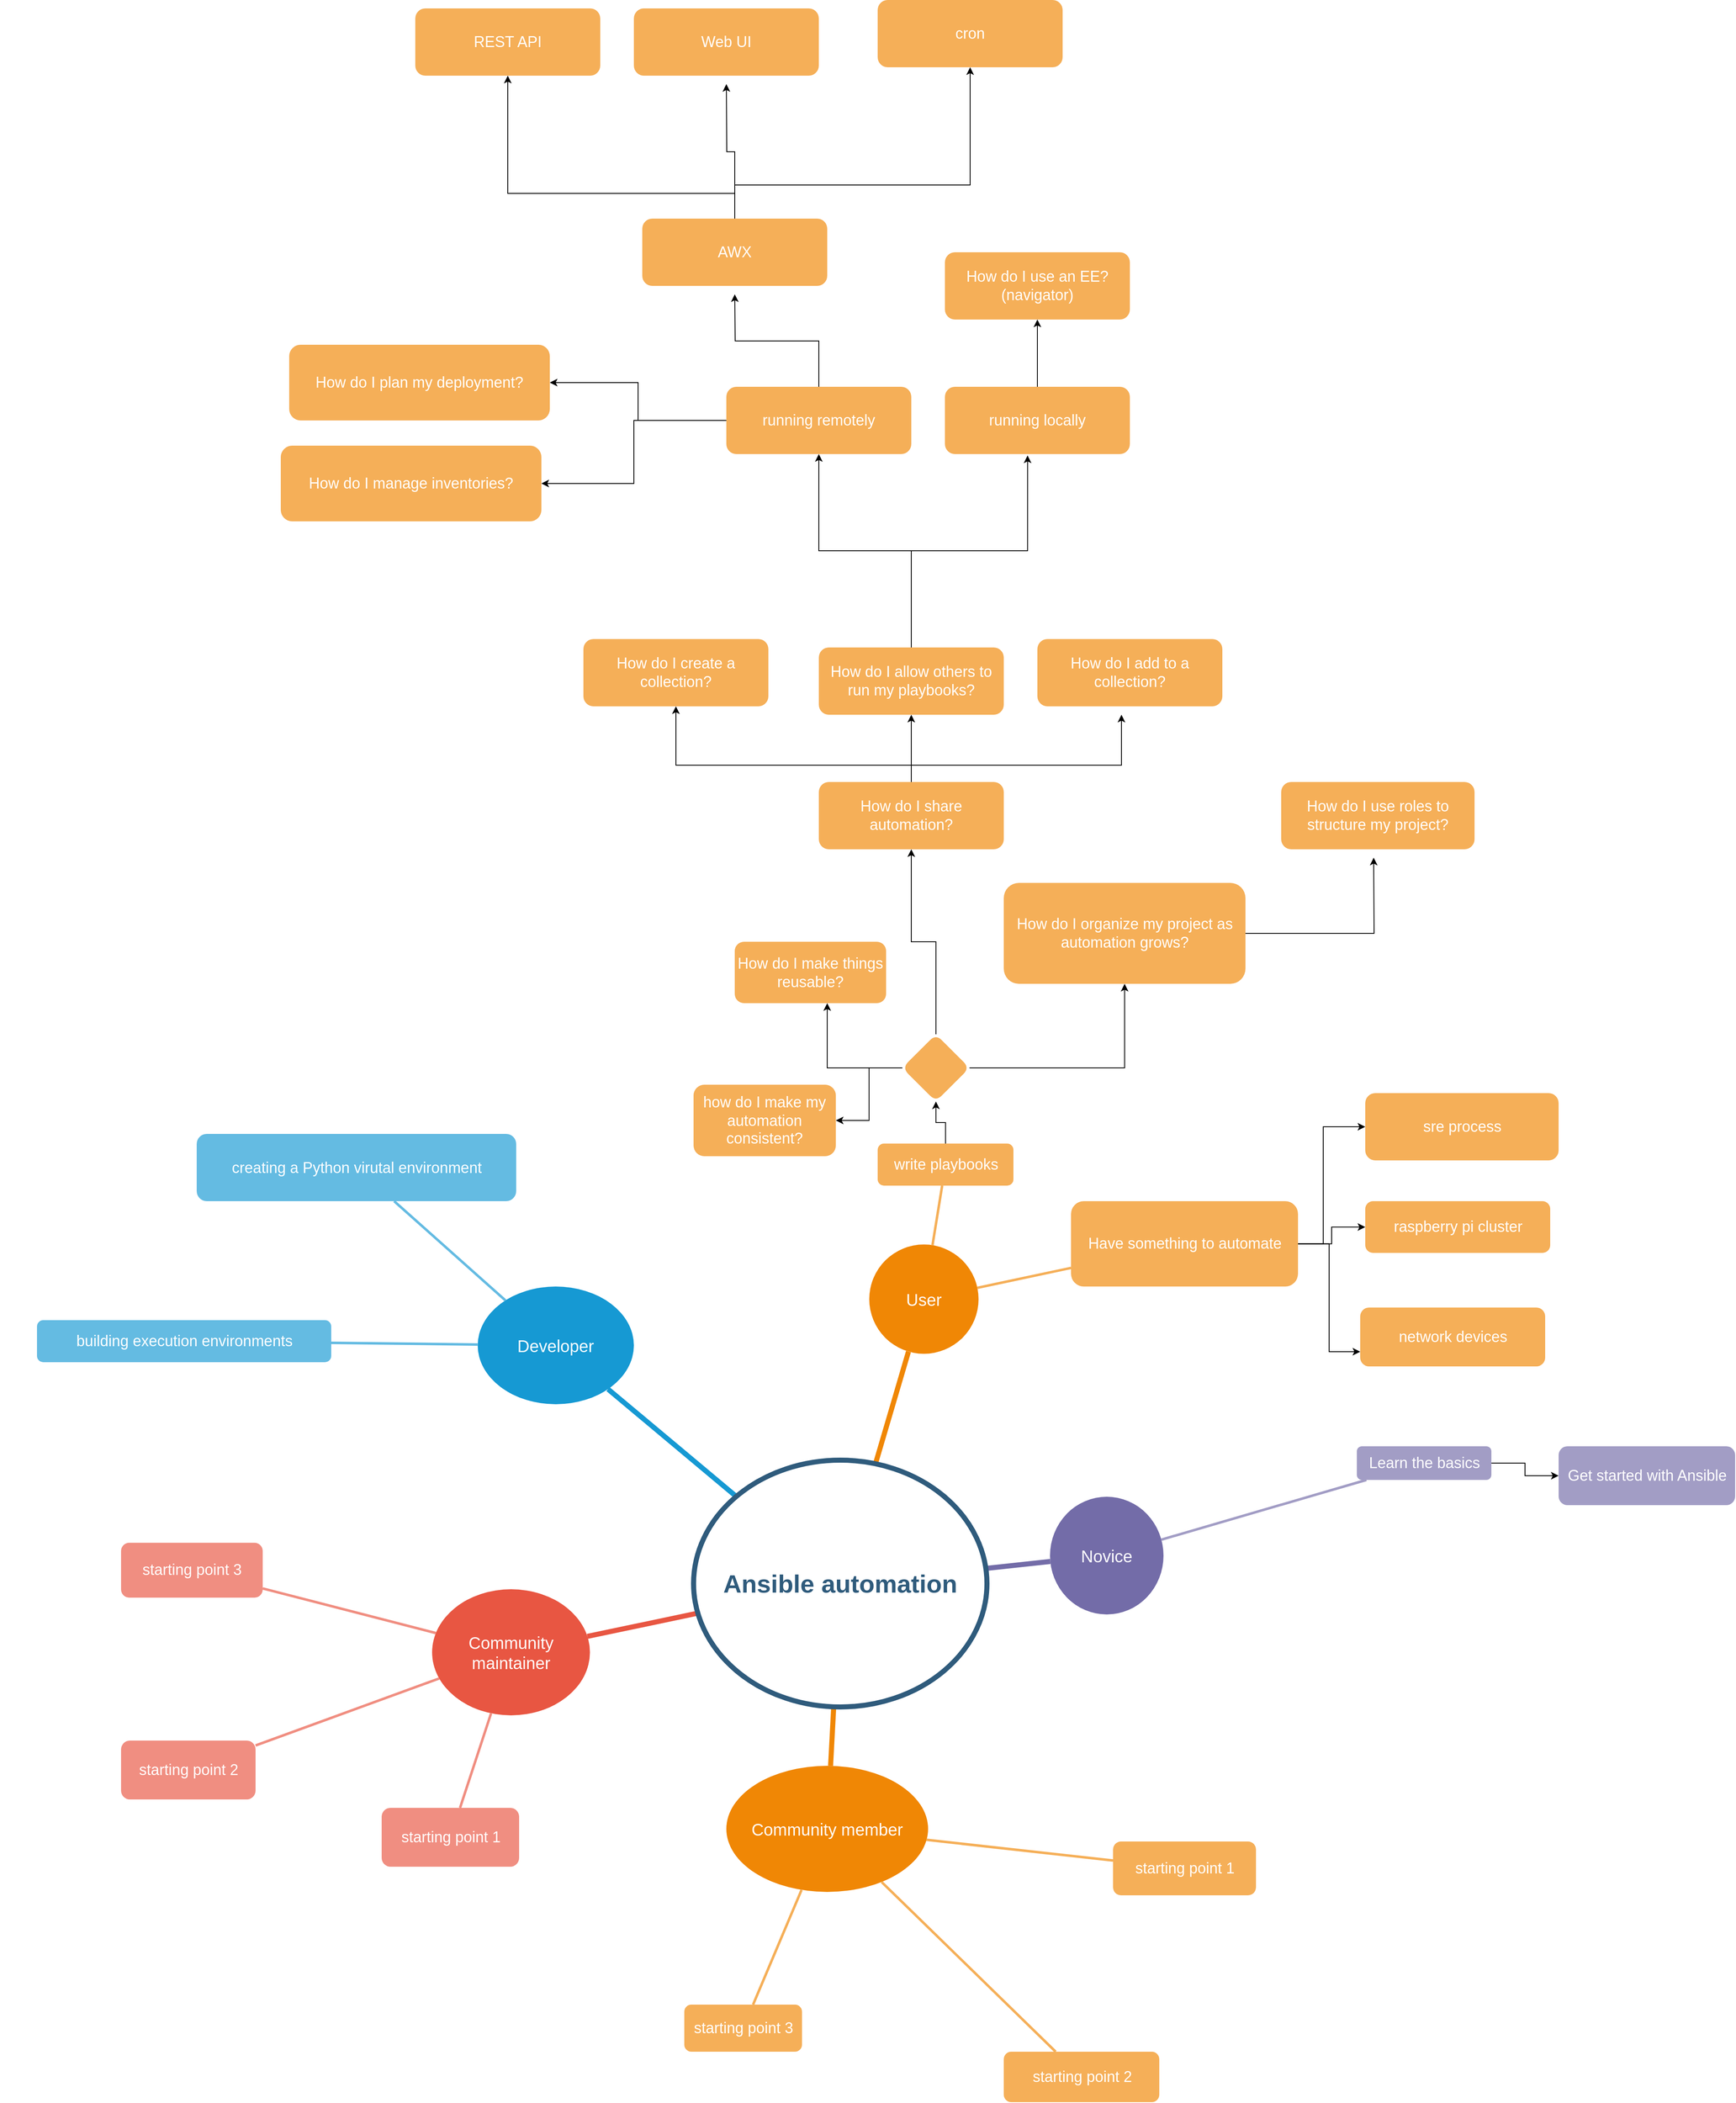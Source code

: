 <mxfile version="20.8.16" type="device"><diagram id="6a731a19-8d31-9384-78a2-239565b7b9f0" name="Page-1"><mxGraphModel dx="3585" dy="3669" grid="1" gridSize="10" guides="1" tooltips="1" connect="1" arrows="1" fold="1" page="1" pageScale="1" pageWidth="1169" pageHeight="827" background="none" math="0" shadow="0"><root><mxCell id="0"/><mxCell id="1" parent="0"/><mxCell id="1350" value="Developer" style="ellipse;whiteSpace=wrap;html=1;shadow=0;fontFamily=Helvetica;fontSize=20;fontColor=#FFFFFF;align=center;strokeWidth=3;fillColor=#1699D3;strokeColor=none;" parent="1" vertex="1"><mxGeometry x="704.25" y="470" width="185.75" height="140" as="geometry"/></mxCell><mxCell id="1351" value="User" style="ellipse;whiteSpace=wrap;html=1;shadow=0;fontFamily=Helvetica;fontSize=20;fontColor=#FFFFFF;align=center;strokeWidth=3;fillColor=#F08705;strokeColor=none;gradientColor=none;" parent="1" vertex="1"><mxGeometry x="1170" y="420" width="130" height="130" as="geometry"/></mxCell><mxCell id="1354" value="Novice" style="ellipse;whiteSpace=wrap;html=1;shadow=0;fontFamily=Helvetica;fontSize=20;fontColor=#FFFFFF;align=center;strokeWidth=3;fillColor=#736ca8;strokeColor=none;" parent="1" vertex="1"><mxGeometry x="1385" y="720" width="135" height="140" as="geometry"/></mxCell><mxCell id="1355" value="Community member" style="ellipse;whiteSpace=wrap;html=1;shadow=0;fontFamily=Helvetica;fontSize=20;fontColor=#FFFFFF;align=center;strokeWidth=3;fillColor=#F08705;strokeColor=none;" parent="1" vertex="1"><mxGeometry x="1000" y="1040" width="240" height="150" as="geometry"/></mxCell><mxCell id="1356" value="Community maintainer" style="ellipse;whiteSpace=wrap;html=1;shadow=0;fontFamily=Helvetica;fontSize=20;fontColor=#FFFFFF;align=center;strokeWidth=3;fillColor=#E85642;strokeColor=none;" parent="1" vertex="1"><mxGeometry x="650" y="830" width="187.75" height="150" as="geometry"/></mxCell><mxCell id="1359" style="endArrow=none;strokeWidth=6;strokeColor=#1699D3;html=1;" parent="1" source="1515" target="1350" edge="1"><mxGeometry relative="1" as="geometry"/></mxCell><mxCell id="1360" style="endArrow=none;strokeWidth=6;strokeColor=#f08705;html=1;" parent="1" source="1515" target="1351" edge="1"><mxGeometry relative="1" as="geometry"/></mxCell><mxCell id="1364" style="endArrow=none;strokeWidth=6;strokeColor=#736ca8;html=1;" parent="1" source="1515" target="1354" edge="1"><mxGeometry relative="1" as="geometry"/></mxCell><mxCell id="1365" value="" style="edgeStyle=none;endArrow=none;strokeWidth=6;strokeColor=#F08705;html=1;" parent="1" source="1515" target="1355" edge="1"><mxGeometry x="181" y="226.5" width="100" height="100" as="geometry"><mxPoint x="181" y="326.5" as="sourcePoint"/><mxPoint x="281" y="226.5" as="targetPoint"/></mxGeometry></mxCell><mxCell id="1366" value="" style="edgeStyle=none;endArrow=none;strokeWidth=6;strokeColor=#E85642;html=1;" parent="1" source="1515" target="1356" edge="1"><mxGeometry x="181" y="226.5" width="100" height="100" as="geometry"><mxPoint x="181" y="326.5" as="sourcePoint"/><mxPoint x="281" y="226.5" as="targetPoint"/></mxGeometry></mxCell><mxCell id="1369" value="&lt;span style=&quot;font-size: 18px;&quot;&gt;building execution environments&lt;/span&gt;" style="rounded=1;fillColor=#64BBE2;strokeColor=none;strokeWidth=3;shadow=0;html=1;fontColor=#FFFFFF;" parent="1" vertex="1"><mxGeometry x="180" y="510" width="350" height="50" as="geometry"/></mxCell><mxCell id="1372" value="&lt;font style=&quot;font-size: 18px;&quot;&gt;creating a Python virutal environment&lt;/font&gt;" style="rounded=1;fillColor=#64BBE2;strokeColor=none;strokeWidth=3;shadow=0;html=1;fontColor=#FFFFFF;" parent="1" vertex="1"><mxGeometry x="370" y="288.5" width="380" height="80" as="geometry"/></mxCell><mxCell id="1381" value="" style="edgeStyle=none;endArrow=none;strokeWidth=3;strokeColor=#64BBE2;html=1;" parent="1" source="1350" target="1369" edge="1"><mxGeometry x="-221.5" y="56.5" width="100" height="100" as="geometry"><mxPoint x="-221.5" y="156.5" as="sourcePoint"/><mxPoint x="-121.5" y="56.5" as="targetPoint"/></mxGeometry></mxCell><mxCell id="1384" value="" style="edgeStyle=none;endArrow=none;strokeWidth=3;strokeColor=#64BBE2;html=1;" parent="1" source="1350" target="1372" edge="1"><mxGeometry x="-221.5" y="56.5" width="100" height="100" as="geometry"><mxPoint x="-221.5" y="156.5" as="sourcePoint"/><mxPoint x="-121.5" y="56.5" as="targetPoint"/></mxGeometry></mxCell><mxCell id="yoh4ydgzhQQHDs9Czu05-1571" value="" style="edgeStyle=orthogonalEdgeStyle;rounded=0;orthogonalLoop=1;jettySize=auto;html=1;fontSize=18;" edge="1" parent="1" source="1397" target="yoh4ydgzhQQHDs9Czu05-1570"><mxGeometry relative="1" as="geometry"/></mxCell><mxCell id="yoh4ydgzhQQHDs9Czu05-1575" style="edgeStyle=orthogonalEdgeStyle;rounded=0;orthogonalLoop=1;jettySize=auto;html=1;entryX=0;entryY=0.75;entryDx=0;entryDy=0;fontSize=18;" edge="1" parent="1" source="1397" target="yoh4ydgzhQQHDs9Czu05-1572"><mxGeometry relative="1" as="geometry"/></mxCell><mxCell id="yoh4ydgzhQQHDs9Czu05-1576" style="edgeStyle=orthogonalEdgeStyle;rounded=0;orthogonalLoop=1;jettySize=auto;html=1;fontSize=18;" edge="1" parent="1" source="1397" target="yoh4ydgzhQQHDs9Czu05-1574"><mxGeometry relative="1" as="geometry"><Array as="points"><mxPoint x="1710" y="419"/><mxPoint x="1710" y="280"/></Array></mxGeometry></mxCell><mxCell id="1397" value="&lt;font style=&quot;font-size: 18px;&quot;&gt;Have something to automate&lt;/font&gt;" style="rounded=1;fillColor=#f5af58;strokeColor=none;strokeWidth=3;shadow=0;html=1;fontColor=#FFFFFF;" parent="1" vertex="1"><mxGeometry x="1410" y="368.5" width="270" height="101.5" as="geometry"/></mxCell><mxCell id="yoh4ydgzhQQHDs9Czu05-1549" value="" style="edgeStyle=orthogonalEdgeStyle;rounded=0;orthogonalLoop=1;jettySize=auto;html=1;fontSize=18;" edge="1" parent="1" source="1398" target="yoh4ydgzhQQHDs9Czu05-1548"><mxGeometry relative="1" as="geometry"/></mxCell><mxCell id="1398" value="&lt;font style=&quot;font-size: 18px;&quot;&gt;write playbooks&lt;/font&gt;" style="rounded=1;fillColor=#f5af58;strokeColor=none;strokeWidth=3;shadow=0;html=1;fontColor=#FFFFFF;" parent="1" vertex="1"><mxGeometry x="1180" y="300" width="161.5" height="50" as="geometry"/></mxCell><mxCell id="1409" value="" style="edgeStyle=none;endArrow=none;strokeWidth=3;strokeColor=#F5AF58;html=1;" parent="1" source="1351" target="1397" edge="1"><mxGeometry x="3.5" y="21.5" width="100" height="100" as="geometry"><mxPoint x="3.5" y="121.5" as="sourcePoint"/><mxPoint x="103.5" y="21.5" as="targetPoint"/></mxGeometry></mxCell><mxCell id="1410" value="" style="edgeStyle=none;endArrow=none;strokeWidth=3;strokeColor=#F5AF58;html=1;" parent="1" source="1351" target="1398" edge="1"><mxGeometry x="3.5" y="21.5" width="100" height="100" as="geometry"><mxPoint x="3.5" y="121.5" as="sourcePoint"/><mxPoint x="103.5" y="21.5" as="targetPoint"/></mxGeometry></mxCell><mxCell id="yoh4ydgzhQQHDs9Czu05-1543" value="" style="edgeStyle=orthogonalEdgeStyle;rounded=0;orthogonalLoop=1;jettySize=auto;html=1;fontSize=18;" edge="1" parent="1" source="1460" target="yoh4ydgzhQQHDs9Czu05-1542"><mxGeometry relative="1" as="geometry"/></mxCell><mxCell id="1460" value="&lt;font style=&quot;font-size: 18px;&quot;&gt;Learn the basics&lt;/font&gt;" style="rounded=1;fillColor=#a29dc5;strokeColor=none;strokeWidth=3;shadow=0;html=1;fontColor=#FFFFFF;" parent="1" vertex="1"><mxGeometry x="1750" y="660" width="160" height="40" as="geometry"/></mxCell><mxCell id="1463" value="" style="edgeStyle=none;endArrow=none;strokeWidth=3;strokeColor=#A29DC5;html=1;" parent="1" source="1354" target="1460" edge="1"><mxGeometry x="251" y="-103.5" width="100" height="100" as="geometry"><mxPoint x="251" y="-3.5" as="sourcePoint"/><mxPoint x="351" y="-103.5" as="targetPoint"/></mxGeometry></mxCell><mxCell id="1471" value="&lt;font style=&quot;font-size: 18px;&quot;&gt;starting point 1&lt;/font&gt;" style="rounded=1;fillColor=#f5af58;strokeColor=none;strokeWidth=3;shadow=0;html=1;fontColor=#FFFFFF;" parent="1" vertex="1"><mxGeometry x="1460" y="1130" width="170" height="64" as="geometry"/></mxCell><mxCell id="1473" value="&lt;font style=&quot;font-size: 18px;&quot;&gt;starting point 2&lt;/font&gt;" style="rounded=1;fillColor=#f5af58;strokeColor=none;strokeWidth=3;shadow=0;html=1;fontColor=#FFFFFF;" parent="1" vertex="1"><mxGeometry x="1330" y="1380" width="185" height="60" as="geometry"/></mxCell><mxCell id="1475" value="&lt;font style=&quot;font-size: 18px;&quot;&gt;starting point 3&lt;/font&gt;" style="rounded=1;fillColor=#f5af58;strokeColor=none;strokeWidth=3;shadow=0;html=1;fontColor=#FFFFFF;" parent="1" vertex="1"><mxGeometry x="950" y="1324" width="140" height="56" as="geometry"/></mxCell><mxCell id="1483" value="" style="edgeStyle=none;endArrow=none;strokeWidth=3;strokeColor=#F5AF58;html=1;" parent="1" source="1355" target="1471" edge="1"><mxGeometry x="243.5" y="39" width="100" height="100" as="geometry"><mxPoint x="243.5" y="139" as="sourcePoint"/><mxPoint x="343.5" y="39" as="targetPoint"/></mxGeometry></mxCell><mxCell id="1485" value="" style="edgeStyle=none;endArrow=none;strokeWidth=3;strokeColor=#F5AF58;html=1;" parent="1" source="1355" target="1473" edge="1"><mxGeometry x="243.5" y="39" width="100" height="100" as="geometry"><mxPoint x="243.5" y="139" as="sourcePoint"/><mxPoint x="343.5" y="39" as="targetPoint"/></mxGeometry></mxCell><mxCell id="1487" value="" style="edgeStyle=none;endArrow=none;strokeWidth=3;strokeColor=#F5AF58;html=1;" parent="1" source="1355" target="1475" edge="1"><mxGeometry x="243.5" y="39" width="100" height="100" as="geometry"><mxPoint x="243.5" y="139" as="sourcePoint"/><mxPoint x="343.5" y="39" as="targetPoint"/></mxGeometry></mxCell><mxCell id="1494" value="&lt;font style=&quot;font-size: 18px;&quot;&gt;starting point 3&lt;/font&gt;" style="rounded=1;fillColor=#f08e81;strokeColor=none;strokeWidth=3;shadow=0;html=1;fontColor=#FFFFFF;" parent="1" vertex="1"><mxGeometry x="280" y="774.75" width="168.5" height="65.25" as="geometry"/></mxCell><mxCell id="1499" value="&lt;font style=&quot;font-size: 18px;&quot;&gt;starting point 2&lt;/font&gt;" style="rounded=1;fillColor=#f08e81;strokeColor=none;strokeWidth=3;shadow=0;html=1;fontColor=#FFFFFF;" parent="1" vertex="1"><mxGeometry x="280" y="1010" width="160" height="70" as="geometry"/></mxCell><mxCell id="1501" value="&lt;font style=&quot;font-size: 18px;&quot;&gt;starting point 1&lt;/font&gt;" style="rounded=1;fillColor=#f08e81;strokeColor=none;strokeWidth=3;shadow=0;html=1;fontColor=#FFFFFF;" parent="1" vertex="1"><mxGeometry x="590" y="1090" width="163.5" height="70" as="geometry"/></mxCell><mxCell id="1502" value="" style="edgeStyle=none;endArrow=none;strokeWidth=3;strokeColor=#F08E81;html=1;" parent="1" source="1356" target="1501" edge="1"><mxGeometry x="188.5" y="51.5" width="100" height="100" as="geometry"><mxPoint x="188.5" y="151.5" as="sourcePoint"/><mxPoint x="288.5" y="51.5" as="targetPoint"/></mxGeometry></mxCell><mxCell id="1507" value="" style="edgeStyle=none;endArrow=none;strokeWidth=3;strokeColor=#F08E81;html=1;" parent="1" source="1356" target="1494" edge="1"><mxGeometry x="188.5" y="51.5" width="100" height="100" as="geometry"><mxPoint x="188.5" y="151.5" as="sourcePoint"/><mxPoint x="288.5" y="51.5" as="targetPoint"/></mxGeometry></mxCell><mxCell id="1512" value="" style="edgeStyle=none;endArrow=none;strokeWidth=3;strokeColor=#F08E81;html=1;" parent="1" source="1356" target="1499" edge="1"><mxGeometry x="188.5" y="51.5" width="100" height="100" as="geometry"><mxPoint x="188.5" y="151.5" as="sourcePoint"/><mxPoint x="288.5" y="51.5" as="targetPoint"/></mxGeometry></mxCell><mxCell id="1514" style="edgeStyle=orthogonalEdgeStyle;rounded=0;html=1;exitX=0.75;exitY=0;entryX=0.75;entryY=0;startArrow=none;startFill=0;endArrow=block;endFill=1;jettySize=auto;orthogonalLoop=1;strokeColor=#12aab5;strokeWidth=6;fontSize=20;fontColor=#2F5B7C;" parent="1" edge="1"><mxGeometry relative="1" as="geometry"><mxPoint x="1611" y="371.5" as="sourcePoint"/><mxPoint x="1611" y="371.5" as="targetPoint"/></mxGeometry></mxCell><mxCell id="1515" value="Ansible automation" style="ellipse;whiteSpace=wrap;html=1;shadow=0;fontFamily=Helvetica;fontSize=30;fontColor=#2F5B7C;align=center;strokeColor=#2F5B7C;strokeWidth=6;fillColor=#FFFFFF;fontStyle=1;gradientColor=none;" parent="1" vertex="1"><mxGeometry x="961" y="676.5" width="349" height="293.5" as="geometry"/></mxCell><mxCell id="1542" style="edgeStyle=none;rounded=0;html=1;exitX=0.5;exitY=1;endArrow=none;endFill=0;jettySize=auto;orthogonalLoop=1;strokeColor=#736CA8;strokeWidth=2;fillColor=#64bbe2;fontSize=20;fontColor=#23445D;" parent="1" edge="1"><mxGeometry relative="1" as="geometry"><mxPoint x="137" y="771.5" as="sourcePoint"/><mxPoint x="137" y="771.5" as="targetPoint"/></mxGeometry></mxCell><mxCell id="yoh4ydgzhQQHDs9Czu05-1542" value="&lt;font style=&quot;font-size: 18px;&quot;&gt;Get started with Ansible&lt;/font&gt;" style="rounded=1;fillColor=#a29dc5;strokeColor=none;strokeWidth=3;shadow=0;html=1;fontColor=#FFFFFF;" vertex="1" parent="1"><mxGeometry x="1990" y="660" width="210" height="70" as="geometry"/></mxCell><mxCell id="yoh4ydgzhQQHDs9Czu05-1551" value="" style="edgeStyle=orthogonalEdgeStyle;rounded=0;orthogonalLoop=1;jettySize=auto;html=1;fontSize=18;" edge="1" parent="1" source="yoh4ydgzhQQHDs9Czu05-1548" target="yoh4ydgzhQQHDs9Czu05-1550"><mxGeometry relative="1" as="geometry"/></mxCell><mxCell id="yoh4ydgzhQQHDs9Czu05-1560" style="edgeStyle=orthogonalEdgeStyle;rounded=0;orthogonalLoop=1;jettySize=auto;html=1;fontSize=18;" edge="1" parent="1" source="yoh4ydgzhQQHDs9Czu05-1548" target="yoh4ydgzhQQHDs9Czu05-1558"><mxGeometry relative="1" as="geometry"><Array as="points"><mxPoint x="1120" y="210"/></Array></mxGeometry></mxCell><mxCell id="yoh4ydgzhQQHDs9Czu05-1562" value="" style="edgeStyle=orthogonalEdgeStyle;rounded=0;orthogonalLoop=1;jettySize=auto;html=1;fontSize=18;" edge="1" parent="1" source="yoh4ydgzhQQHDs9Czu05-1548" target="yoh4ydgzhQQHDs9Czu05-1561"><mxGeometry relative="1" as="geometry"/></mxCell><mxCell id="yoh4ydgzhQQHDs9Czu05-1564" style="edgeStyle=orthogonalEdgeStyle;rounded=0;orthogonalLoop=1;jettySize=auto;html=1;fontSize=18;" edge="1" parent="1" source="yoh4ydgzhQQHDs9Czu05-1548" target="yoh4ydgzhQQHDs9Czu05-1563"><mxGeometry relative="1" as="geometry"><mxPoint x="1430" y="150" as="targetPoint"/></mxGeometry></mxCell><mxCell id="yoh4ydgzhQQHDs9Czu05-1548" value="" style="rhombus;whiteSpace=wrap;html=1;fillColor=#f5af58;strokeColor=none;fontColor=#FFFFFF;rounded=1;strokeWidth=3;shadow=0;" vertex="1" parent="1"><mxGeometry x="1209.25" y="170" width="80" height="80" as="geometry"/></mxCell><mxCell id="yoh4ydgzhQQHDs9Czu05-1550" value="&lt;font style=&quot;font-size: 18px;&quot;&gt;how do I make my automation consistent?&lt;/font&gt;" style="whiteSpace=wrap;html=1;fillColor=#f5af58;strokeColor=none;fontColor=#FFFFFF;rounded=1;strokeWidth=3;shadow=0;" vertex="1" parent="1"><mxGeometry x="961" y="230" width="169.25" height="85" as="geometry"/></mxCell><mxCell id="yoh4ydgzhQQHDs9Czu05-1558" value="How do I make things reusable?" style="rounded=1;whiteSpace=wrap;html=1;fillColor=#f5af58;strokeColor=none;fontColor=#FFFFFF;strokeWidth=3;shadow=0;fontSize=18;" vertex="1" parent="1"><mxGeometry x="1010" y="60" width="180" height="73" as="geometry"/></mxCell><mxCell id="yoh4ydgzhQQHDs9Czu05-1578" value="" style="edgeStyle=orthogonalEdgeStyle;rounded=0;orthogonalLoop=1;jettySize=auto;html=1;fontSize=18;" edge="1" parent="1" source="yoh4ydgzhQQHDs9Czu05-1561" target="yoh4ydgzhQQHDs9Czu05-1577"><mxGeometry relative="1" as="geometry"/></mxCell><mxCell id="yoh4ydgzhQQHDs9Czu05-1583" style="edgeStyle=orthogonalEdgeStyle;rounded=0;orthogonalLoop=1;jettySize=auto;html=1;fontSize=18;" edge="1" parent="1" source="yoh4ydgzhQQHDs9Czu05-1561"><mxGeometry relative="1" as="geometry"><mxPoint x="1470" y="-210" as="targetPoint"/><Array as="points"><mxPoint x="1220" y="-150"/><mxPoint x="1470" y="-150"/></Array></mxGeometry></mxCell><mxCell id="yoh4ydgzhQQHDs9Czu05-1584" style="edgeStyle=orthogonalEdgeStyle;rounded=0;orthogonalLoop=1;jettySize=auto;html=1;entryX=0.5;entryY=1;entryDx=0;entryDy=0;fontSize=18;" edge="1" parent="1" source="yoh4ydgzhQQHDs9Czu05-1561" target="yoh4ydgzhQQHDs9Czu05-1580"><mxGeometry relative="1" as="geometry"><Array as="points"><mxPoint x="1220" y="-150"/><mxPoint x="940" y="-150"/></Array></mxGeometry></mxCell><mxCell id="yoh4ydgzhQQHDs9Czu05-1561" value="How do I share automation?" style="rounded=1;whiteSpace=wrap;html=1;fillColor=#f5af58;strokeColor=none;fontColor=#FFFFFF;strokeWidth=3;shadow=0;fontSize=18;" vertex="1" parent="1"><mxGeometry x="1110" y="-130" width="220" height="80" as="geometry"/></mxCell><mxCell id="yoh4ydgzhQQHDs9Czu05-1582" style="edgeStyle=orthogonalEdgeStyle;rounded=0;orthogonalLoop=1;jettySize=auto;html=1;fontSize=18;" edge="1" parent="1" source="yoh4ydgzhQQHDs9Czu05-1563"><mxGeometry relative="1" as="geometry"><mxPoint x="1770" y="-40" as="targetPoint"/></mxGeometry></mxCell><mxCell id="yoh4ydgzhQQHDs9Czu05-1563" value="How do I organize my project as automation grows?" style="rounded=1;whiteSpace=wrap;html=1;fillColor=#f5af58;strokeColor=none;fontColor=#FFFFFF;strokeWidth=3;shadow=0;fontSize=18;" vertex="1" parent="1"><mxGeometry x="1330" y="-10" width="287.5" height="120" as="geometry"/></mxCell><mxCell id="yoh4ydgzhQQHDs9Czu05-1570" value="&lt;font style=&quot;font-size: 18px;&quot;&gt;raspberry pi cluster&lt;/font&gt;" style="rounded=1;fillColor=#f5af58;strokeColor=none;strokeWidth=3;shadow=0;html=1;fontColor=#FFFFFF;" vertex="1" parent="1"><mxGeometry x="1760" y="368.5" width="220" height="61.5" as="geometry"/></mxCell><mxCell id="yoh4ydgzhQQHDs9Czu05-1572" value="&lt;font style=&quot;font-size: 18px;&quot;&gt;network devices&lt;/font&gt;" style="rounded=1;fillColor=#f5af58;strokeColor=none;strokeWidth=3;shadow=0;html=1;fontColor=#FFFFFF;" vertex="1" parent="1"><mxGeometry x="1754" y="495" width="220" height="70" as="geometry"/></mxCell><mxCell id="yoh4ydgzhQQHDs9Czu05-1574" value="&lt;font style=&quot;font-size: 18px;&quot;&gt;sre process&lt;/font&gt;" style="rounded=1;fillColor=#f5af58;strokeColor=none;strokeWidth=3;shadow=0;html=1;fontColor=#FFFFFF;fontSize=18;" vertex="1" parent="1"><mxGeometry x="1760" y="240" width="230" height="80" as="geometry"/></mxCell><mxCell id="yoh4ydgzhQQHDs9Czu05-1586" value="" style="edgeStyle=orthogonalEdgeStyle;rounded=0;orthogonalLoop=1;jettySize=auto;html=1;fontSize=18;" edge="1" parent="1" source="yoh4ydgzhQQHDs9Czu05-1577" target="yoh4ydgzhQQHDs9Czu05-1585"><mxGeometry relative="1" as="geometry"/></mxCell><mxCell id="yoh4ydgzhQQHDs9Czu05-1588" style="edgeStyle=orthogonalEdgeStyle;rounded=0;orthogonalLoop=1;jettySize=auto;html=1;entryX=0.447;entryY=1.021;entryDx=0;entryDy=0;entryPerimeter=0;fontSize=18;" edge="1" parent="1" source="yoh4ydgzhQQHDs9Czu05-1577" target="yoh4ydgzhQQHDs9Czu05-1587"><mxGeometry relative="1" as="geometry"/></mxCell><mxCell id="yoh4ydgzhQQHDs9Czu05-1577" value="How do I allow others to run my playbooks?" style="rounded=1;whiteSpace=wrap;html=1;fillColor=#f5af58;strokeColor=none;fontColor=#FFFFFF;strokeWidth=3;shadow=0;fontSize=18;" vertex="1" parent="1"><mxGeometry x="1110" y="-290" width="220" height="80" as="geometry"/></mxCell><mxCell id="yoh4ydgzhQQHDs9Czu05-1579" value="How do I add to a collection?" style="rounded=1;whiteSpace=wrap;html=1;fillColor=#f5af58;strokeColor=none;fontColor=#FFFFFF;strokeWidth=3;shadow=0;fontSize=18;" vertex="1" parent="1"><mxGeometry x="1370" y="-300" width="220" height="80" as="geometry"/></mxCell><mxCell id="yoh4ydgzhQQHDs9Czu05-1580" value="How do I create a collection?" style="rounded=1;whiteSpace=wrap;html=1;fillColor=#f5af58;strokeColor=none;fontColor=#FFFFFF;strokeWidth=3;shadow=0;fontSize=18;" vertex="1" parent="1"><mxGeometry x="830" y="-300" width="220" height="80" as="geometry"/></mxCell><mxCell id="yoh4ydgzhQQHDs9Czu05-1581" value="How do I use roles to structure my project?" style="rounded=1;whiteSpace=wrap;html=1;fillColor=#f5af58;strokeColor=none;fontColor=#FFFFFF;strokeWidth=3;shadow=0;fontSize=18;" vertex="1" parent="1"><mxGeometry x="1660" y="-130" width="230" height="80" as="geometry"/></mxCell><mxCell id="yoh4ydgzhQQHDs9Czu05-1595" style="edgeStyle=orthogonalEdgeStyle;rounded=0;orthogonalLoop=1;jettySize=auto;html=1;fontSize=18;" edge="1" parent="1" source="yoh4ydgzhQQHDs9Czu05-1585"><mxGeometry relative="1" as="geometry"><mxPoint x="1010" y="-710" as="targetPoint"/></mxGeometry></mxCell><mxCell id="yoh4ydgzhQQHDs9Czu05-1601" style="edgeStyle=orthogonalEdgeStyle;rounded=0;orthogonalLoop=1;jettySize=auto;html=1;entryX=1;entryY=0.5;entryDx=0;entryDy=0;fontSize=18;" edge="1" parent="1" source="yoh4ydgzhQQHDs9Czu05-1585" target="yoh4ydgzhQQHDs9Czu05-1600"><mxGeometry relative="1" as="geometry"/></mxCell><mxCell id="yoh4ydgzhQQHDs9Czu05-1602" style="edgeStyle=orthogonalEdgeStyle;rounded=0;orthogonalLoop=1;jettySize=auto;html=1;entryX=1;entryY=0.5;entryDx=0;entryDy=0;fontSize=18;" edge="1" parent="1" source="yoh4ydgzhQQHDs9Czu05-1585" target="yoh4ydgzhQQHDs9Czu05-1599"><mxGeometry relative="1" as="geometry"/></mxCell><mxCell id="yoh4ydgzhQQHDs9Czu05-1585" value="running remotely" style="rounded=1;whiteSpace=wrap;html=1;fillColor=#f5af58;strokeColor=none;fontColor=#FFFFFF;strokeWidth=3;shadow=0;fontSize=18;" vertex="1" parent="1"><mxGeometry x="1000" y="-600" width="220" height="80" as="geometry"/></mxCell><mxCell id="yoh4ydgzhQQHDs9Czu05-1590" value="" style="edgeStyle=orthogonalEdgeStyle;rounded=0;orthogonalLoop=1;jettySize=auto;html=1;fontSize=18;" edge="1" parent="1" source="yoh4ydgzhQQHDs9Czu05-1587" target="yoh4ydgzhQQHDs9Czu05-1589"><mxGeometry relative="1" as="geometry"/></mxCell><mxCell id="yoh4ydgzhQQHDs9Czu05-1587" value="running locally" style="rounded=1;whiteSpace=wrap;html=1;fillColor=#f5af58;strokeColor=none;fontColor=#FFFFFF;strokeWidth=3;shadow=0;fontSize=18;" vertex="1" parent="1"><mxGeometry x="1260" y="-600" width="220" height="80" as="geometry"/></mxCell><mxCell id="yoh4ydgzhQQHDs9Czu05-1589" value="How do I use an EE? (navigator)" style="rounded=1;whiteSpace=wrap;html=1;fillColor=#f5af58;strokeColor=none;fontColor=#FFFFFF;strokeWidth=3;shadow=0;fontSize=18;" vertex="1" parent="1"><mxGeometry x="1260" y="-760" width="220" height="80" as="geometry"/></mxCell><mxCell id="yoh4ydgzhQQHDs9Czu05-1596" style="edgeStyle=orthogonalEdgeStyle;rounded=0;orthogonalLoop=1;jettySize=auto;html=1;fontSize=18;" edge="1" parent="1" source="yoh4ydgzhQQHDs9Czu05-1591"><mxGeometry relative="1" as="geometry"><mxPoint x="1000" y="-960.0" as="targetPoint"/></mxGeometry></mxCell><mxCell id="yoh4ydgzhQQHDs9Czu05-1597" style="edgeStyle=orthogonalEdgeStyle;rounded=0;orthogonalLoop=1;jettySize=auto;html=1;entryX=0.5;entryY=1;entryDx=0;entryDy=0;fontSize=18;" edge="1" parent="1" source="yoh4ydgzhQQHDs9Czu05-1591" target="yoh4ydgzhQQHDs9Czu05-1592"><mxGeometry relative="1" as="geometry"><Array as="points"><mxPoint x="1010" y="-830"/><mxPoint x="740" y="-830"/></Array></mxGeometry></mxCell><mxCell id="yoh4ydgzhQQHDs9Czu05-1598" style="edgeStyle=orthogonalEdgeStyle;rounded=0;orthogonalLoop=1;jettySize=auto;html=1;fontSize=18;" edge="1" parent="1" source="yoh4ydgzhQQHDs9Czu05-1591" target="yoh4ydgzhQQHDs9Czu05-1594"><mxGeometry relative="1" as="geometry"><Array as="points"><mxPoint x="1010" y="-840"/><mxPoint x="1290" y="-840"/></Array></mxGeometry></mxCell><mxCell id="yoh4ydgzhQQHDs9Czu05-1591" value="AWX" style="rounded=1;whiteSpace=wrap;html=1;fillColor=#f5af58;strokeColor=none;fontColor=#FFFFFF;strokeWidth=3;shadow=0;fontSize=18;" vertex="1" parent="1"><mxGeometry x="900" y="-800" width="220" height="80" as="geometry"/></mxCell><mxCell id="yoh4ydgzhQQHDs9Czu05-1592" value="REST API" style="rounded=1;whiteSpace=wrap;html=1;fillColor=#f5af58;strokeColor=none;fontColor=#FFFFFF;strokeWidth=3;shadow=0;fontSize=18;" vertex="1" parent="1"><mxGeometry x="630" y="-1050" width="220" height="80" as="geometry"/></mxCell><mxCell id="yoh4ydgzhQQHDs9Czu05-1593" value="Web UI" style="rounded=1;whiteSpace=wrap;html=1;fillColor=#f5af58;strokeColor=none;fontColor=#FFFFFF;strokeWidth=3;shadow=0;fontSize=18;" vertex="1" parent="1"><mxGeometry x="890" y="-1050" width="220" height="80" as="geometry"/></mxCell><mxCell id="yoh4ydgzhQQHDs9Czu05-1594" value="cron" style="rounded=1;whiteSpace=wrap;html=1;fillColor=#f5af58;strokeColor=none;fontColor=#FFFFFF;strokeWidth=3;shadow=0;fontSize=18;" vertex="1" parent="1"><mxGeometry x="1180" y="-1060" width="220" height="80" as="geometry"/></mxCell><mxCell id="yoh4ydgzhQQHDs9Czu05-1599" value="How do I plan my deployment?" style="rounded=1;whiteSpace=wrap;html=1;fillColor=#f5af58;strokeColor=none;fontColor=#FFFFFF;strokeWidth=3;shadow=0;fontSize=18;" vertex="1" parent="1"><mxGeometry x="480" y="-650" width="310" height="90" as="geometry"/></mxCell><mxCell id="yoh4ydgzhQQHDs9Czu05-1600" value="How do I manage inventories?" style="rounded=1;whiteSpace=wrap;html=1;fillColor=#f5af58;strokeColor=none;fontColor=#FFFFFF;strokeWidth=3;shadow=0;fontSize=18;" vertex="1" parent="1"><mxGeometry x="470" y="-530" width="310" height="90" as="geometry"/></mxCell></root></mxGraphModel></diagram></mxfile>